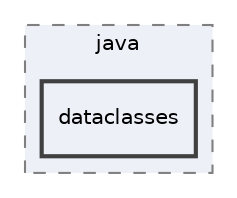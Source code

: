 digraph "U:/Documents/Code/CS4A_CourseScheduler/src/java/dataclasses"
{
 // LATEX_PDF_SIZE
  edge [fontname="Helvetica",fontsize="10",labelfontname="Helvetica",labelfontsize="10"];
  node [fontname="Helvetica",fontsize="10",shape=record];
  compound=true
  subgraph clusterdir_1206f7da8160f65a8a8875af6e3c199c {
    graph [ bgcolor="#edf0f7", pencolor="grey50", style="filled,dashed,", label="java", fontname="Helvetica", fontsize="10", URL="dir_1206f7da8160f65a8a8875af6e3c199c.html"]
  dir_e2c783f6e5b3690dba98e8a62f41bf50 [shape=box, label="dataclasses", style="filled,bold,", fillcolor="#edf0f7", color="grey25", URL="dir_e2c783f6e5b3690dba98e8a62f41bf50.html"];
  }
}
